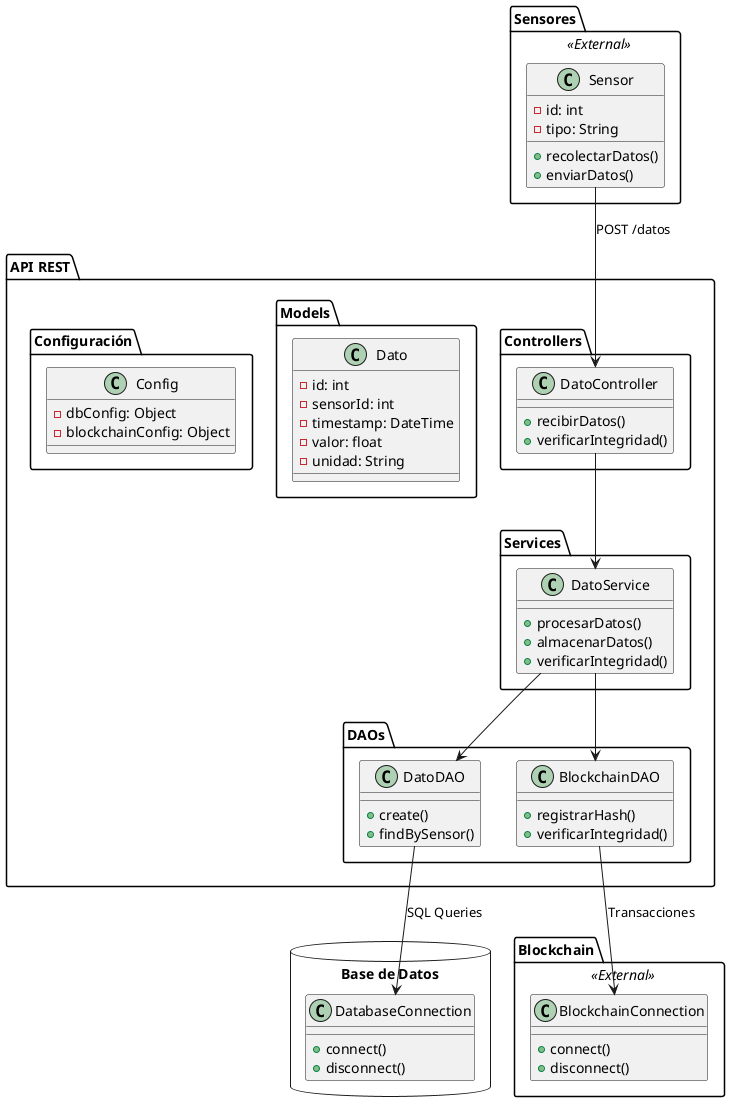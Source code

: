 @startuml
package "API REST" {
    package "Controllers" {
        class DatoController {
            +recibirDatos()
            +verificarIntegridad()
        }
    }
    
    package "Services" {
        class DatoService {
            +procesarDatos()
            +almacenarDatos()
            +verificarIntegridad()
        }
    }
    
    package "Models" {
        class Dato {
            -id: int
            -sensorId: int
            -timestamp: DateTime
            -valor: float
            -unidad: String
        }
    }
    
    package "DAOs" {
        class DatoDAO {
            +create()
            +findBySensor()
        }

        class BlockchainDAO {
            +registrarHash()
            +verificarIntegridad()
        }
    }

    package "Configuración" {
        class Config {
            -dbConfig: Object
            -blockchainConfig: Object
        }
    }
}

package "Sensores" <<External>> {
    class Sensor {
        -id: int
        -tipo: String
        +recolectarDatos()
        +enviarDatos()
    }
}

package "Base de Datos" <<Database>> {
    class DatabaseConnection {
        +connect()
        +disconnect()
    }
}

package "Blockchain" <<External>> {
    class BlockchainConnection {
        +connect()
        +disconnect()
    }
}

' Relaciones entre paquetes
Sensor --> DatoController : "POST /datos"
DatoController --> DatoService
DatoService --> DatoDAO
DatoService --> BlockchainDAO
DatoDAO --> DatabaseConnection : "SQL Queries"
BlockchainDAO --> BlockchainConnection : "Transacciones"

@enduml
